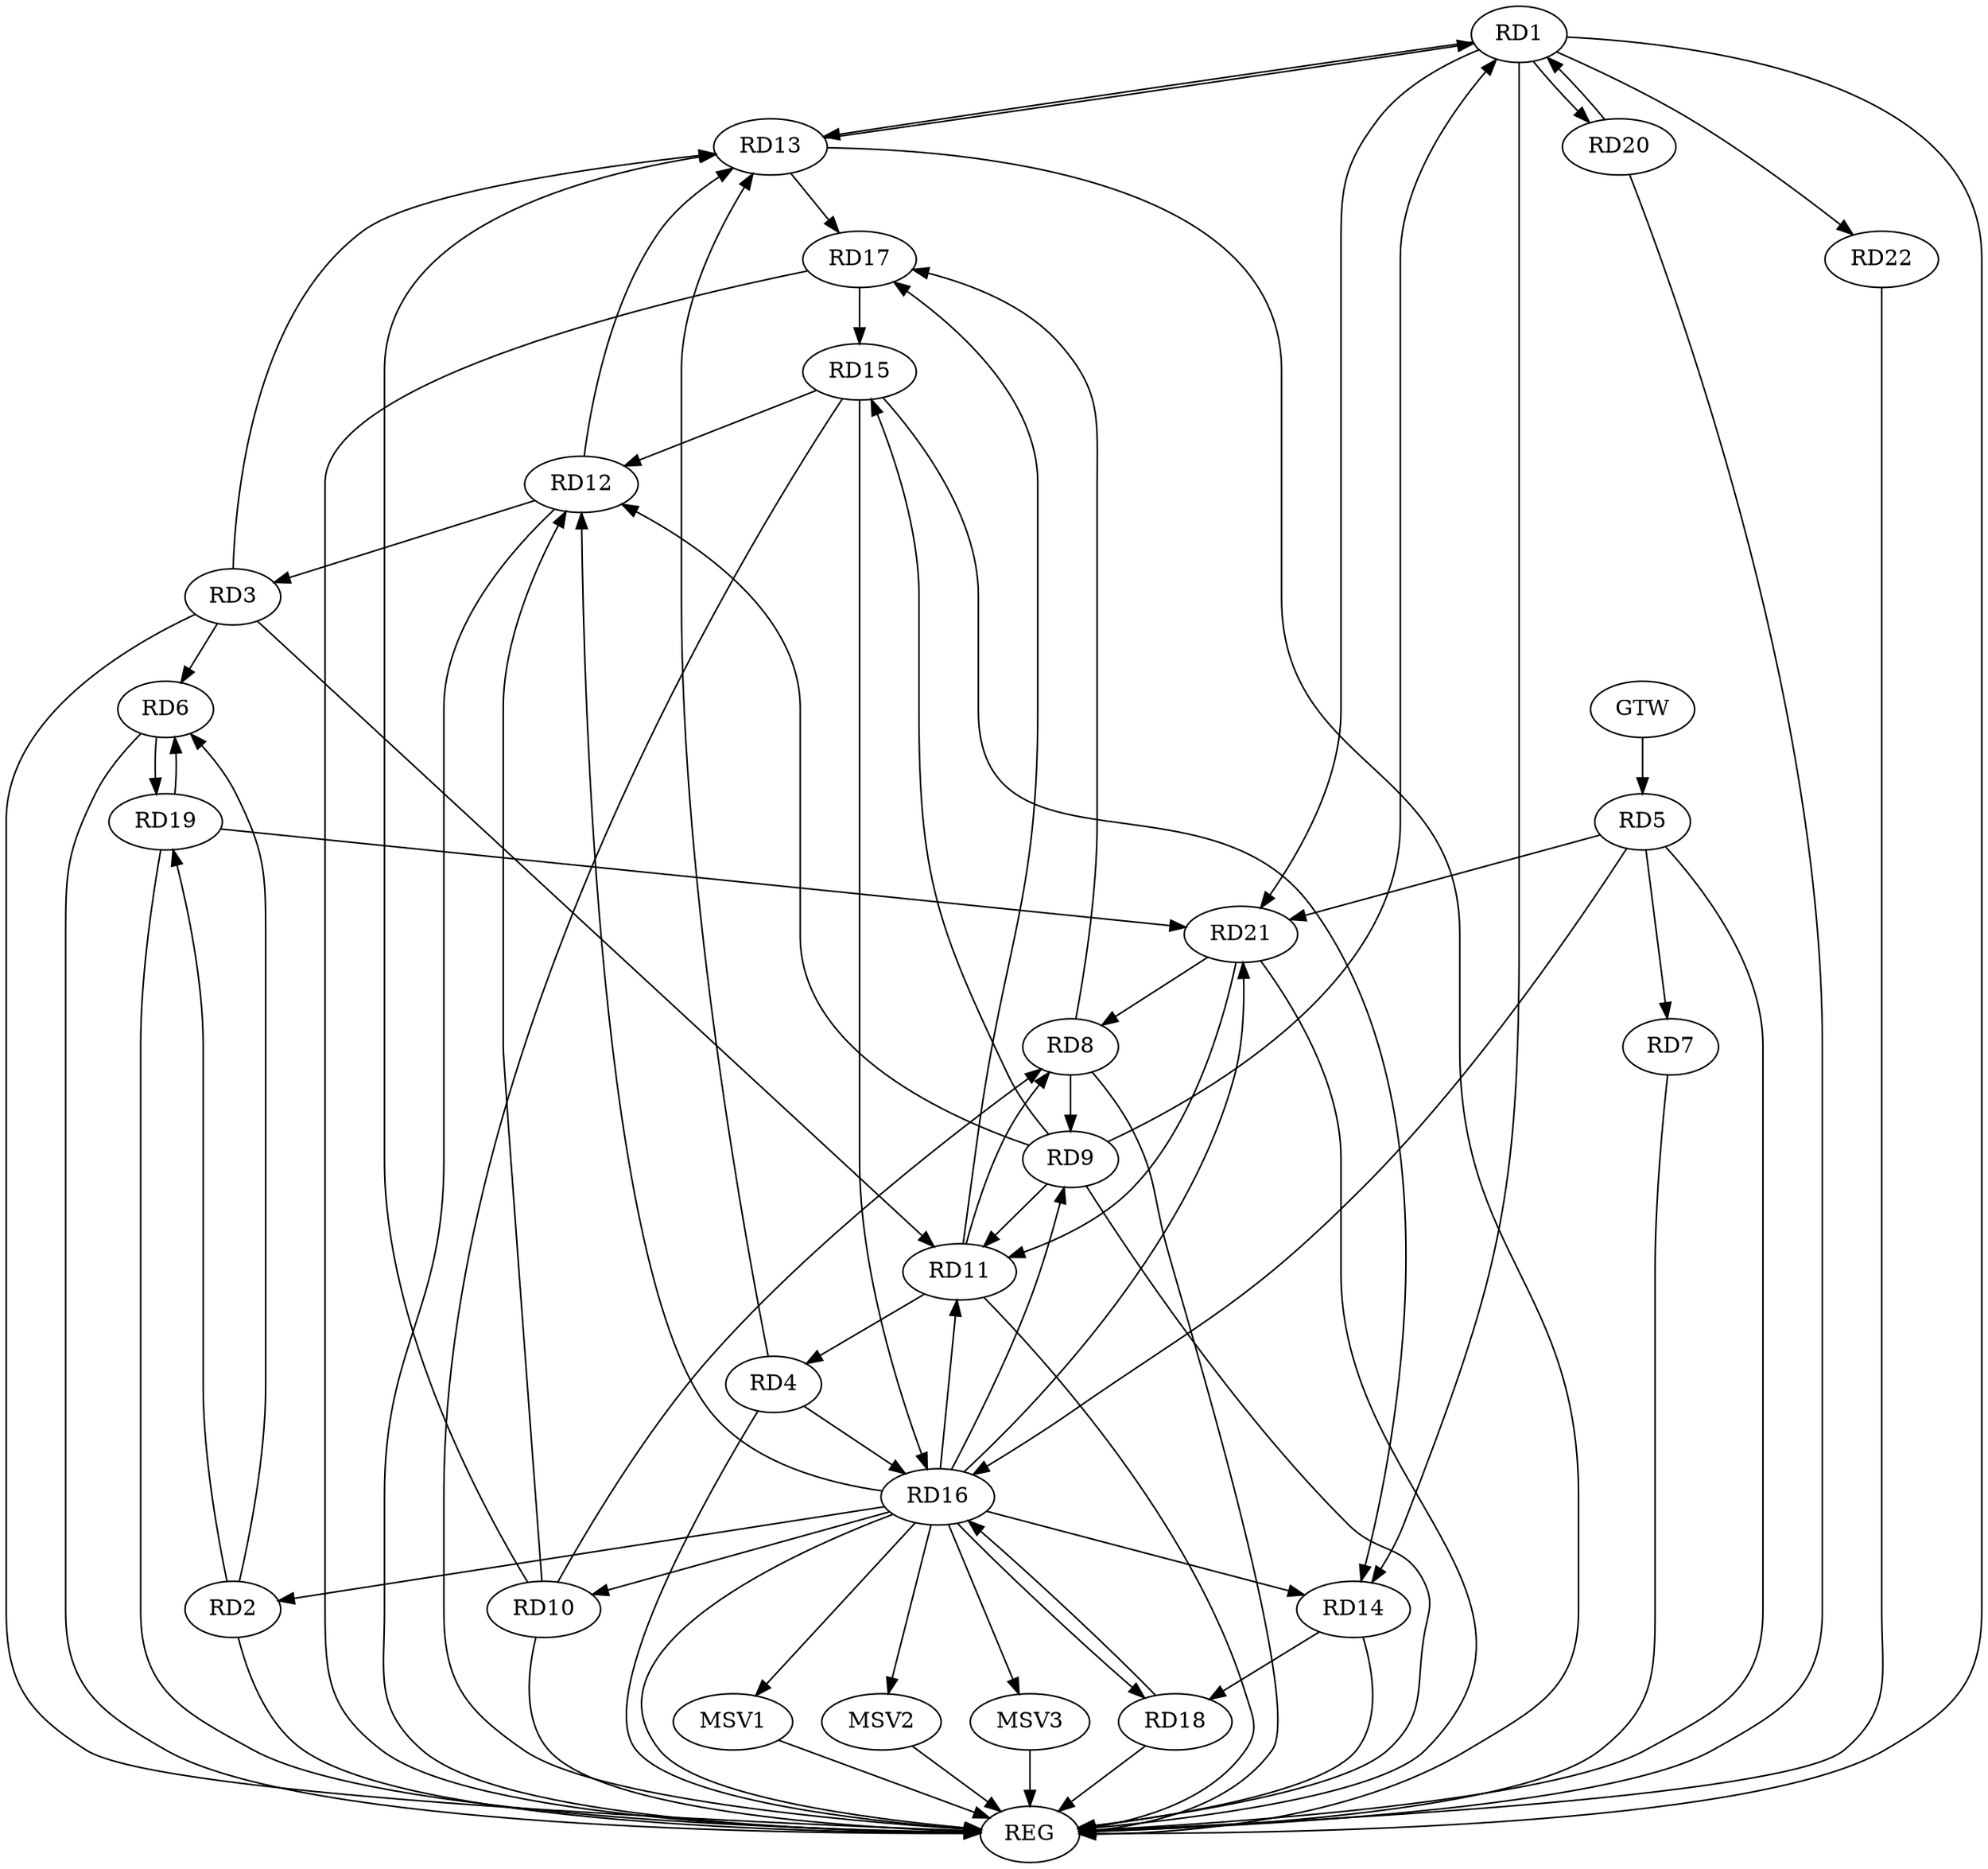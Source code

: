 strict digraph G {
  RD1 [ label="RD1" ];
  RD2 [ label="RD2" ];
  RD3 [ label="RD3" ];
  RD4 [ label="RD4" ];
  RD5 [ label="RD5" ];
  RD6 [ label="RD6" ];
  RD7 [ label="RD7" ];
  RD8 [ label="RD8" ];
  RD9 [ label="RD9" ];
  RD10 [ label="RD10" ];
  RD11 [ label="RD11" ];
  RD12 [ label="RD12" ];
  RD13 [ label="RD13" ];
  RD14 [ label="RD14" ];
  RD15 [ label="RD15" ];
  RD16 [ label="RD16" ];
  RD17 [ label="RD17" ];
  RD18 [ label="RD18" ];
  RD19 [ label="RD19" ];
  RD20 [ label="RD20" ];
  RD21 [ label="RD21" ];
  RD22 [ label="RD22" ];
  GTW [ label="GTW" ];
  REG [ label="REG" ];
  MSV1 [ label="MSV1" ];
  MSV2 [ label="MSV2" ];
  MSV3 [ label="MSV3" ];
  RD9 -> RD1;
  RD1 -> RD13;
  RD13 -> RD1;
  RD1 -> RD14;
  RD1 -> RD20;
  RD20 -> RD1;
  RD1 -> RD21;
  RD1 -> RD22;
  RD2 -> RD6;
  RD16 -> RD2;
  RD2 -> RD19;
  RD3 -> RD6;
  RD3 -> RD11;
  RD12 -> RD3;
  RD3 -> RD13;
  RD11 -> RD4;
  RD4 -> RD13;
  RD4 -> RD16;
  RD5 -> RD7;
  RD5 -> RD16;
  RD5 -> RD21;
  RD6 -> RD19;
  RD19 -> RD6;
  RD8 -> RD9;
  RD10 -> RD8;
  RD11 -> RD8;
  RD8 -> RD17;
  RD21 -> RD8;
  RD9 -> RD11;
  RD9 -> RD12;
  RD9 -> RD15;
  RD16 -> RD9;
  RD10 -> RD12;
  RD10 -> RD13;
  RD16 -> RD10;
  RD16 -> RD11;
  RD11 -> RD17;
  RD21 -> RD11;
  RD12 -> RD13;
  RD15 -> RD12;
  RD16 -> RD12;
  RD13 -> RD17;
  RD15 -> RD14;
  RD16 -> RD14;
  RD14 -> RD18;
  RD15 -> RD16;
  RD17 -> RD15;
  RD16 -> RD18;
  RD18 -> RD16;
  RD16 -> RD21;
  RD19 -> RD21;
  GTW -> RD5;
  RD1 -> REG;
  RD2 -> REG;
  RD3 -> REG;
  RD4 -> REG;
  RD5 -> REG;
  RD6 -> REG;
  RD7 -> REG;
  RD8 -> REG;
  RD9 -> REG;
  RD10 -> REG;
  RD11 -> REG;
  RD12 -> REG;
  RD13 -> REG;
  RD14 -> REG;
  RD15 -> REG;
  RD16 -> REG;
  RD17 -> REG;
  RD18 -> REG;
  RD19 -> REG;
  RD20 -> REG;
  RD21 -> REG;
  RD22 -> REG;
  RD16 -> MSV1;
  MSV1 -> REG;
  RD16 -> MSV2;
  RD16 -> MSV3;
  MSV2 -> REG;
  MSV3 -> REG;
}
